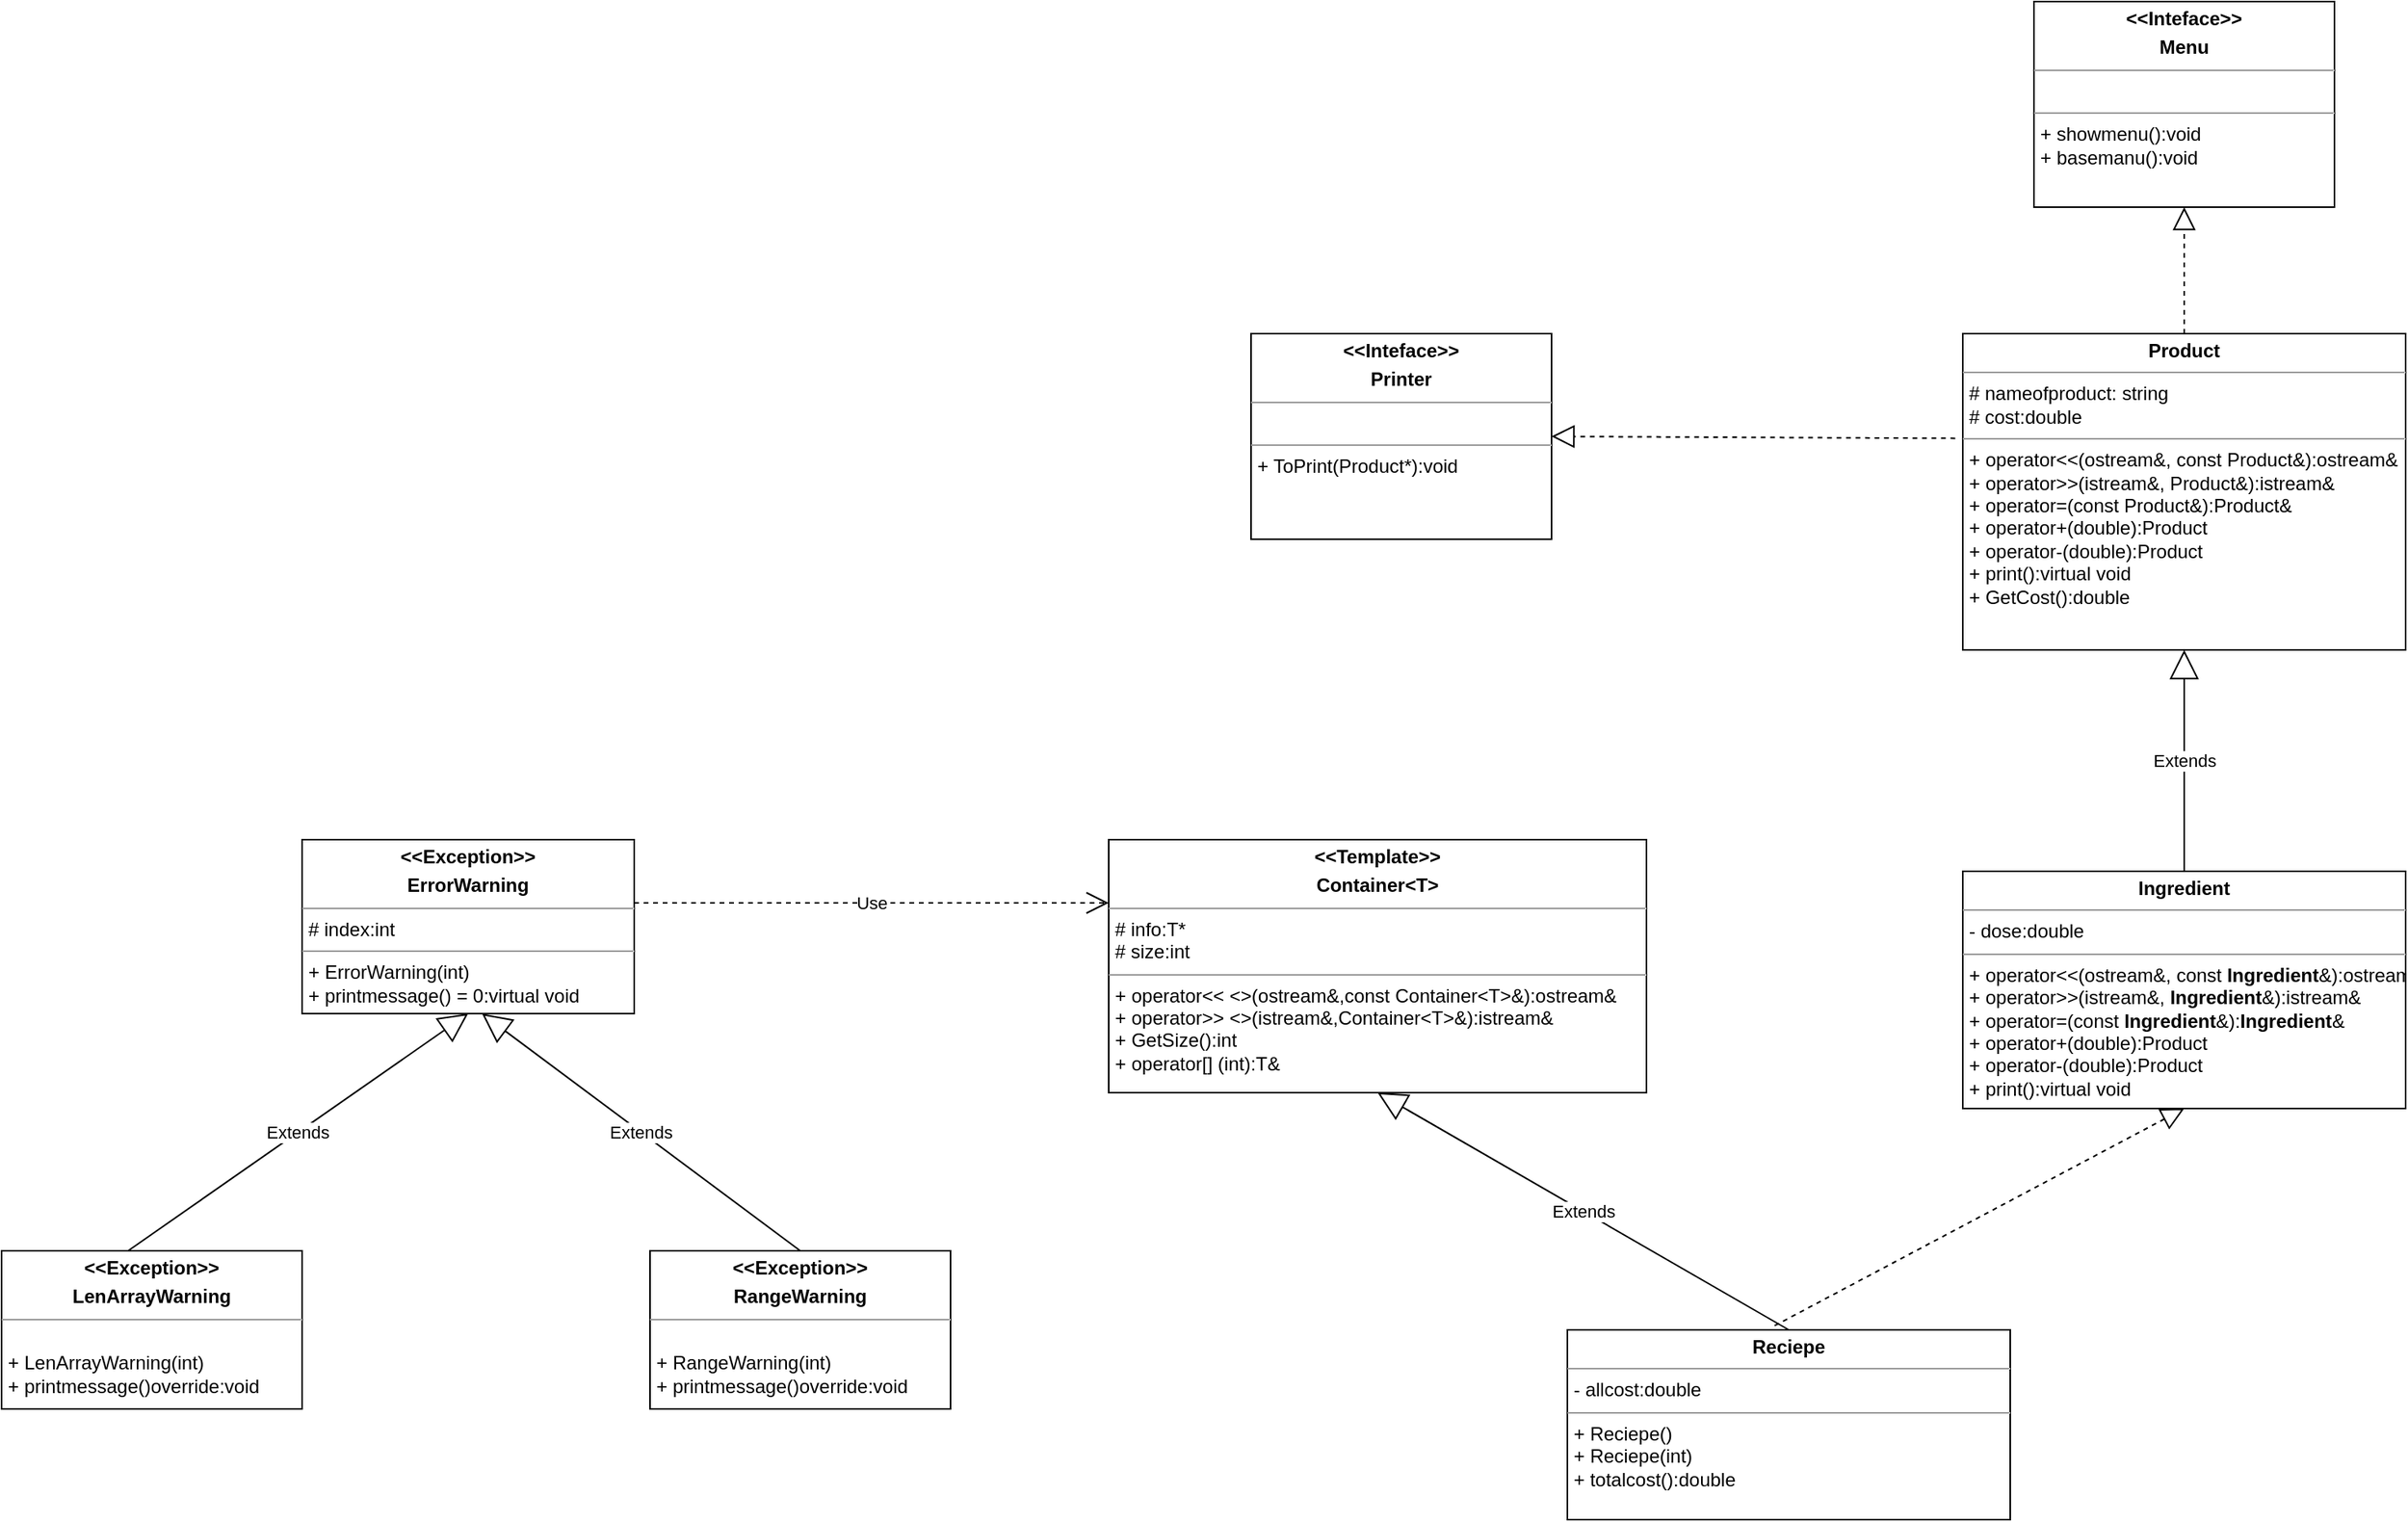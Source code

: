 <mxfile version="20.0.1" type="device"><diagram id="C5RBs43oDa-KdzZeNtuy" name="Page-1"><mxGraphModel dx="3648" dy="1158" grid="1" gridSize="10" guides="1" tooltips="1" connect="1" arrows="1" fold="1" page="1" pageScale="1" pageWidth="827" pageHeight="1169" math="0" shadow="0"><root><mxCell id="WIyWlLk6GJQsqaUBKTNV-0"/><mxCell id="WIyWlLk6GJQsqaUBKTNV-1" parent="WIyWlLk6GJQsqaUBKTNV-0"/><mxCell id="6xRk-KEKSheqovFYM_zU-0" value="&lt;p style=&quot;margin:0px;margin-top:4px;text-align:center;&quot;&gt;&lt;b&gt;&amp;lt;&amp;lt;Inteface&amp;gt;&amp;gt;&lt;/b&gt;&lt;/p&gt;&lt;p style=&quot;margin:0px;margin-top:4px;text-align:center;&quot;&gt;&lt;b&gt;Menu&lt;/b&gt;&lt;/p&gt;&lt;hr size=&quot;1&quot;&gt;&lt;p style=&quot;margin:0px;margin-left:4px;&quot;&gt;&amp;nbsp;&lt;/p&gt;&lt;hr size=&quot;1&quot;&gt;&lt;p style=&quot;margin:0px;margin-left:4px;&quot;&gt;+ showmenu():void&lt;/p&gt;&lt;p style=&quot;margin:0px;margin-left:4px;&quot;&gt;+ basemanu():void&lt;/p&gt;&lt;p style=&quot;margin:0px;margin-left:4px;&quot;&gt;&lt;br&gt;&lt;/p&gt;" style="verticalAlign=top;align=left;overflow=fill;fontSize=12;fontFamily=Helvetica;html=1;" vertex="1" parent="WIyWlLk6GJQsqaUBKTNV-1"><mxGeometry x="355" y="80" width="190" height="130" as="geometry"/></mxCell><mxCell id="6xRk-KEKSheqovFYM_zU-1" value="&lt;p style=&quot;margin:0px;margin-top:4px;text-align:center;&quot;&gt;&lt;b&gt;Product&lt;/b&gt;&lt;/p&gt;&lt;hr size=&quot;1&quot;&gt;&lt;p style=&quot;margin:0px;margin-left:4px;&quot;&gt;# nameofproduct: string&lt;/p&gt;&lt;p style=&quot;margin:0px;margin-left:4px;&quot;&gt;# cost:double&lt;/p&gt;&lt;hr size=&quot;1&quot;&gt;&lt;p style=&quot;margin:0px;margin-left:4px;&quot;&gt;+&amp;nbsp;operator&amp;lt;&amp;lt;(ostream&amp;amp;, const Product&amp;amp;):ostream&amp;amp;&lt;/p&gt;&lt;p style=&quot;margin:0px;margin-left:4px;&quot;&gt;+ operator&amp;gt;&amp;gt;(istream&amp;amp;, Product&amp;amp;):istream&amp;amp;&lt;br&gt;&lt;/p&gt;&lt;p style=&quot;margin:0px;margin-left:4px;&quot;&gt;+ operator=(const Product&amp;amp;):Product&amp;amp;&lt;/p&gt;&lt;p style=&quot;margin:0px;margin-left:4px;&quot;&gt;+ operator+(double):Product&lt;/p&gt;&lt;p style=&quot;margin:0px;margin-left:4px;&quot;&gt;+ operator-(double):Product&lt;/p&gt;&lt;p style=&quot;margin:0px;margin-left:4px;&quot;&gt;+ print():virtual void&lt;/p&gt;&lt;p style=&quot;margin:0px;margin-left:4px;&quot;&gt;+ GetCost():double&lt;/p&gt;&lt;p style=&quot;margin:0px;margin-left:4px;&quot;&gt;&lt;br&gt;&lt;/p&gt;&lt;p style=&quot;margin:0px;margin-left:4px;&quot;&gt;&lt;br&gt;&lt;/p&gt;" style="verticalAlign=top;align=left;overflow=fill;fontSize=12;fontFamily=Helvetica;html=1;" vertex="1" parent="WIyWlLk6GJQsqaUBKTNV-1"><mxGeometry x="310" y="290" width="280" height="200" as="geometry"/></mxCell><mxCell id="6xRk-KEKSheqovFYM_zU-2" value="&lt;p style=&quot;margin:0px;margin-top:4px;text-align:center;&quot;&gt;&lt;b&gt;Ingredient&lt;/b&gt;&lt;/p&gt;&lt;hr size=&quot;1&quot;&gt;&lt;p style=&quot;margin:0px;margin-left:4px;&quot;&gt;- dose:double&lt;/p&gt;&lt;hr size=&quot;1&quot;&gt;&lt;p style=&quot;margin:0px;margin-left:4px;&quot;&gt;+&amp;nbsp;operator&amp;lt;&amp;lt;(ostream&amp;amp;, const&amp;nbsp;&lt;b style=&quot;text-align: center;&quot;&gt;Ingredient&lt;/b&gt;&amp;amp;):ostream&amp;amp;&lt;/p&gt;&lt;p style=&quot;margin:0px;margin-left:4px;&quot;&gt;+ operator&amp;gt;&amp;gt;(istream&amp;amp;,&amp;nbsp;&lt;b style=&quot;text-align: center;&quot;&gt;Ingredient&lt;/b&gt;&amp;amp;):istream&amp;amp;&lt;br&gt;&lt;/p&gt;&lt;p style=&quot;margin:0px;margin-left:4px;&quot;&gt;+ operator=(const&amp;nbsp;&lt;b style=&quot;text-align: center;&quot;&gt;Ingredient&lt;/b&gt;&amp;amp;):&lt;b style=&quot;text-align: center;&quot;&gt;Ingredient&lt;/b&gt;&amp;amp;&lt;/p&gt;&lt;p style=&quot;margin:0px;margin-left:4px;&quot;&gt;+ operator+(double):Product&lt;/p&gt;&lt;p style=&quot;margin:0px;margin-left:4px;&quot;&gt;+ operator-(double):Product&lt;/p&gt;&lt;p style=&quot;margin:0px;margin-left:4px;&quot;&gt;+ print():virtual void&lt;/p&gt;&lt;p style=&quot;margin:0px;margin-left:4px;&quot;&gt;&lt;br&gt;&lt;/p&gt;&lt;p style=&quot;margin:0px;margin-left:4px;&quot;&gt;&lt;br&gt;&lt;/p&gt;" style="verticalAlign=top;align=left;overflow=fill;fontSize=12;fontFamily=Helvetica;html=1;" vertex="1" parent="WIyWlLk6GJQsqaUBKTNV-1"><mxGeometry x="310" y="630" width="280" height="150" as="geometry"/></mxCell><mxCell id="6xRk-KEKSheqovFYM_zU-4" value="&lt;p style=&quot;margin:0px;margin-top:4px;text-align:center;&quot;&gt;&lt;b&gt;Reciepe&lt;/b&gt;&lt;/p&gt;&lt;hr size=&quot;1&quot;&gt;&lt;p style=&quot;margin:0px;margin-left:4px;&quot;&gt;- allcost:double&lt;/p&gt;&lt;hr size=&quot;1&quot;&gt;&lt;p style=&quot;margin:0px;margin-left:4px;&quot;&gt;+ Reciepe()&lt;/p&gt;&lt;p style=&quot;margin:0px;margin-left:4px;&quot;&gt;+ Reciepe(int)&lt;/p&gt;&lt;p style=&quot;margin:0px;margin-left:4px;&quot;&gt;+ totalcost():double&lt;/p&gt;&lt;p style=&quot;margin:0px;margin-left:4px;&quot;&gt;&lt;br&gt;&lt;/p&gt;&lt;p style=&quot;margin:0px;margin-left:4px;&quot;&gt;&lt;br&gt;&lt;/p&gt;" style="verticalAlign=top;align=left;overflow=fill;fontSize=12;fontFamily=Helvetica;html=1;" vertex="1" parent="WIyWlLk6GJQsqaUBKTNV-1"><mxGeometry x="60" y="920" width="280" height="120" as="geometry"/></mxCell><mxCell id="6xRk-KEKSheqovFYM_zU-6" value="&lt;p style=&quot;margin:0px;margin-top:4px;text-align:center;&quot;&gt;&lt;b&gt;&amp;lt;&amp;lt;Template&amp;gt;&amp;gt;&lt;/b&gt;&lt;/p&gt;&lt;p style=&quot;margin:0px;margin-top:4px;text-align:center;&quot;&gt;&lt;b&gt;Container&amp;lt;T&amp;gt;&lt;/b&gt;&lt;/p&gt;&lt;hr size=&quot;1&quot;&gt;&lt;p style=&quot;margin:0px;margin-left:4px;&quot;&gt;# info:T*&lt;/p&gt;&lt;p style=&quot;margin:0px;margin-left:4px;&quot;&gt;# size:int&amp;nbsp;&lt;/p&gt;&lt;hr size=&quot;1&quot;&gt;&lt;p style=&quot;margin:0px;margin-left:4px;&quot;&gt;+ operator&amp;lt;&amp;lt; &amp;lt;&amp;gt;(ostream&amp;amp;,const Container&amp;lt;T&amp;gt;&amp;amp;):ostream&amp;amp;&lt;/p&gt;&lt;p style=&quot;margin:0px;margin-left:4px;&quot;&gt;+ operator&amp;gt;&amp;gt; &amp;lt;&amp;gt;(istream&amp;amp;,Container&amp;lt;T&amp;gt;&amp;amp;):istream&amp;amp;&lt;/p&gt;&lt;p style=&quot;margin:0px;margin-left:4px;&quot;&gt;+ GetSize():int&lt;/p&gt;&lt;p style=&quot;margin:0px;margin-left:4px;&quot;&gt;+ operator[] (int):T&amp;amp;&lt;/p&gt;" style="verticalAlign=top;align=left;overflow=fill;fontSize=12;fontFamily=Helvetica;html=1;" vertex="1" parent="WIyWlLk6GJQsqaUBKTNV-1"><mxGeometry x="-230" y="610" width="340" height="160" as="geometry"/></mxCell><mxCell id="6xRk-KEKSheqovFYM_zU-7" value="&lt;p style=&quot;margin:0px;margin-top:4px;text-align:center;&quot;&gt;&lt;b&gt;&amp;lt;&amp;lt;Exception&amp;gt;&amp;gt;&lt;/b&gt;&lt;/p&gt;&lt;p style=&quot;margin:0px;margin-top:4px;text-align:center;&quot;&gt;&lt;b&gt;ErrorWarning&lt;/b&gt;&lt;/p&gt;&lt;hr size=&quot;1&quot;&gt;&lt;p style=&quot;margin:0px;margin-left:4px;&quot;&gt;# index:int&lt;/p&gt;&lt;hr size=&quot;1&quot;&gt;&lt;p style=&quot;margin:0px;margin-left:4px;&quot;&gt;+ ErrorWarning(int)&lt;/p&gt;&lt;p style=&quot;margin:0px;margin-left:4px;&quot;&gt;+ printmessage() = 0:virtual void&lt;/p&gt;" style="verticalAlign=top;align=left;overflow=fill;fontSize=12;fontFamily=Helvetica;html=1;" vertex="1" parent="WIyWlLk6GJQsqaUBKTNV-1"><mxGeometry x="-740" y="610" width="210" height="110" as="geometry"/></mxCell><mxCell id="6xRk-KEKSheqovFYM_zU-8" value="&lt;p style=&quot;margin:0px;margin-top:4px;text-align:center;&quot;&gt;&lt;b&gt;&amp;lt;&amp;lt;Exception&amp;gt;&amp;gt;&lt;/b&gt;&lt;/p&gt;&lt;p style=&quot;margin:0px;margin-top:4px;text-align:center;&quot;&gt;&lt;b&gt;LenArrayWarning&lt;/b&gt;&lt;/p&gt;&lt;hr size=&quot;1&quot;&gt;&lt;p style=&quot;margin:0px;margin-left:4px;&quot;&gt;&lt;br&gt;&lt;/p&gt;&lt;p style=&quot;margin:0px;margin-left:4px;&quot;&gt;+ LenArrayWarning(int)&lt;/p&gt;&lt;p style=&quot;margin:0px;margin-left:4px;&quot;&gt;+ printmessage()override:void&lt;/p&gt;" style="verticalAlign=top;align=left;overflow=fill;fontSize=12;fontFamily=Helvetica;html=1;" vertex="1" parent="WIyWlLk6GJQsqaUBKTNV-1"><mxGeometry x="-930" y="870" width="190" height="100" as="geometry"/></mxCell><mxCell id="6xRk-KEKSheqovFYM_zU-9" value="&lt;p style=&quot;margin:0px;margin-top:4px;text-align:center;&quot;&gt;&lt;b&gt;&amp;lt;&amp;lt;Exception&amp;gt;&amp;gt;&lt;/b&gt;&lt;/p&gt;&lt;p style=&quot;margin:0px;margin-top:4px;text-align:center;&quot;&gt;&lt;b&gt;RangeWarning&lt;/b&gt;&lt;/p&gt;&lt;hr size=&quot;1&quot;&gt;&lt;p style=&quot;margin:0px;margin-left:4px;&quot;&gt;&lt;br&gt;&lt;/p&gt;&lt;p style=&quot;margin:0px;margin-left:4px;&quot;&gt;+ RangeWarning(int)&lt;/p&gt;&lt;p style=&quot;margin:0px;margin-left:4px;&quot;&gt;+ printmessage()override:void&lt;/p&gt;" style="verticalAlign=top;align=left;overflow=fill;fontSize=12;fontFamily=Helvetica;html=1;" vertex="1" parent="WIyWlLk6GJQsqaUBKTNV-1"><mxGeometry x="-520" y="870" width="190" height="100" as="geometry"/></mxCell><mxCell id="6xRk-KEKSheqovFYM_zU-10" value="Extends" style="endArrow=block;endSize=16;endFill=0;html=1;rounded=0;entryX=0.5;entryY=1;entryDx=0;entryDy=0;exitX=0.5;exitY=0;exitDx=0;exitDy=0;" edge="1" parent="WIyWlLk6GJQsqaUBKTNV-1" target="6xRk-KEKSheqovFYM_zU-7"><mxGeometry width="160" relative="1" as="geometry"><mxPoint x="-850" y="870" as="sourcePoint"/><mxPoint x="-810" y="690" as="targetPoint"/></mxGeometry></mxCell><mxCell id="6xRk-KEKSheqovFYM_zU-11" value="Extends" style="endArrow=block;endSize=16;endFill=0;html=1;rounded=0;entryX=0.542;entryY=1.001;entryDx=0;entryDy=0;exitX=0.5;exitY=0;exitDx=0;exitDy=0;entryPerimeter=0;" edge="1" parent="WIyWlLk6GJQsqaUBKTNV-1" source="6xRk-KEKSheqovFYM_zU-9" target="6xRk-KEKSheqovFYM_zU-7"><mxGeometry width="160" relative="1" as="geometry"><mxPoint x="-440" y="990" as="sourcePoint"/><mxPoint x="-680" y="660" as="targetPoint"/></mxGeometry></mxCell><mxCell id="6xRk-KEKSheqovFYM_zU-12" value="&lt;p style=&quot;margin:0px;margin-top:4px;text-align:center;&quot;&gt;&lt;b&gt;&amp;lt;&amp;lt;Inteface&amp;gt;&amp;gt;&lt;/b&gt;&lt;/p&gt;&lt;p style=&quot;margin:0px;margin-top:4px;text-align:center;&quot;&gt;&lt;b&gt;Printer&lt;/b&gt;&lt;/p&gt;&lt;hr size=&quot;1&quot;&gt;&lt;p style=&quot;margin:0px;margin-left:4px;&quot;&gt;&amp;nbsp;&lt;/p&gt;&lt;hr size=&quot;1&quot;&gt;&lt;p style=&quot;margin:0px;margin-left:4px;&quot;&gt;+ ToPrint(Product*):void&lt;/p&gt;&lt;p style=&quot;margin:0px;margin-left:4px;&quot;&gt;&lt;br&gt;&lt;/p&gt;" style="verticalAlign=top;align=left;overflow=fill;fontSize=12;fontFamily=Helvetica;html=1;" vertex="1" parent="WIyWlLk6GJQsqaUBKTNV-1"><mxGeometry x="-140" y="290" width="190" height="130" as="geometry"/></mxCell><mxCell id="6xRk-KEKSheqovFYM_zU-13" value="Extends" style="endArrow=block;endSize=16;endFill=0;html=1;rounded=0;entryX=0.5;entryY=1;entryDx=0;entryDy=0;exitX=0.5;exitY=0;exitDx=0;exitDy=0;" edge="1" parent="WIyWlLk6GJQsqaUBKTNV-1" source="6xRk-KEKSheqovFYM_zU-2" target="6xRk-KEKSheqovFYM_zU-1"><mxGeometry width="160" relative="1" as="geometry"><mxPoint x="220" y="670" as="sourcePoint"/><mxPoint x="435" y="520" as="targetPoint"/></mxGeometry></mxCell><mxCell id="6xRk-KEKSheqovFYM_zU-14" value="" style="endArrow=block;dashed=1;endFill=0;endSize=12;html=1;rounded=0;entryX=0.5;entryY=1;entryDx=0;entryDy=0;exitX=0.468;exitY=-0.022;exitDx=0;exitDy=0;exitPerimeter=0;" edge="1" parent="WIyWlLk6GJQsqaUBKTNV-1" source="6xRk-KEKSheqovFYM_zU-4" target="6xRk-KEKSheqovFYM_zU-2"><mxGeometry width="160" relative="1" as="geometry"><mxPoint x="-50" y="860" as="sourcePoint"/><mxPoint x="110" y="860" as="targetPoint"/></mxGeometry></mxCell><mxCell id="6xRk-KEKSheqovFYM_zU-15" value="Extends" style="endArrow=block;endSize=16;endFill=0;html=1;rounded=0;entryX=0.5;entryY=1;entryDx=0;entryDy=0;exitX=0.5;exitY=0;exitDx=0;exitDy=0;" edge="1" parent="WIyWlLk6GJQsqaUBKTNV-1" source="6xRk-KEKSheqovFYM_zU-4" target="6xRk-KEKSheqovFYM_zU-6"><mxGeometry width="160" relative="1" as="geometry"><mxPoint x="-150" y="930" as="sourcePoint"/><mxPoint x="10" y="930" as="targetPoint"/></mxGeometry></mxCell><mxCell id="6xRk-KEKSheqovFYM_zU-16" value="Use" style="endArrow=open;endSize=12;dashed=1;html=1;rounded=0;entryX=0;entryY=0.25;entryDx=0;entryDy=0;" edge="1" parent="WIyWlLk6GJQsqaUBKTNV-1" target="6xRk-KEKSheqovFYM_zU-6"><mxGeometry width="160" relative="1" as="geometry"><mxPoint x="-530" y="650" as="sourcePoint"/><mxPoint x="-370" y="650" as="targetPoint"/></mxGeometry></mxCell><mxCell id="6xRk-KEKSheqovFYM_zU-17" value="" style="endArrow=block;dashed=1;endFill=0;endSize=12;html=1;rounded=0;entryX=0.5;entryY=1;entryDx=0;entryDy=0;exitX=0.5;exitY=0;exitDx=0;exitDy=0;" edge="1" parent="WIyWlLk6GJQsqaUBKTNV-1" source="6xRk-KEKSheqovFYM_zU-1" target="6xRk-KEKSheqovFYM_zU-0"><mxGeometry width="160" relative="1" as="geometry"><mxPoint x="170" y="250" as="sourcePoint"/><mxPoint x="330" y="250" as="targetPoint"/></mxGeometry></mxCell><mxCell id="6xRk-KEKSheqovFYM_zU-18" value="" style="endArrow=block;dashed=1;endFill=0;endSize=12;html=1;rounded=0;entryX=1;entryY=0.5;entryDx=0;entryDy=0;exitX=-0.017;exitY=0.331;exitDx=0;exitDy=0;exitPerimeter=0;" edge="1" parent="WIyWlLk6GJQsqaUBKTNV-1" source="6xRk-KEKSheqovFYM_zU-1" target="6xRk-KEKSheqovFYM_zU-12"><mxGeometry width="160" relative="1" as="geometry"><mxPoint x="80" y="280" as="sourcePoint"/><mxPoint x="240" y="280" as="targetPoint"/></mxGeometry></mxCell></root></mxGraphModel></diagram></mxfile>